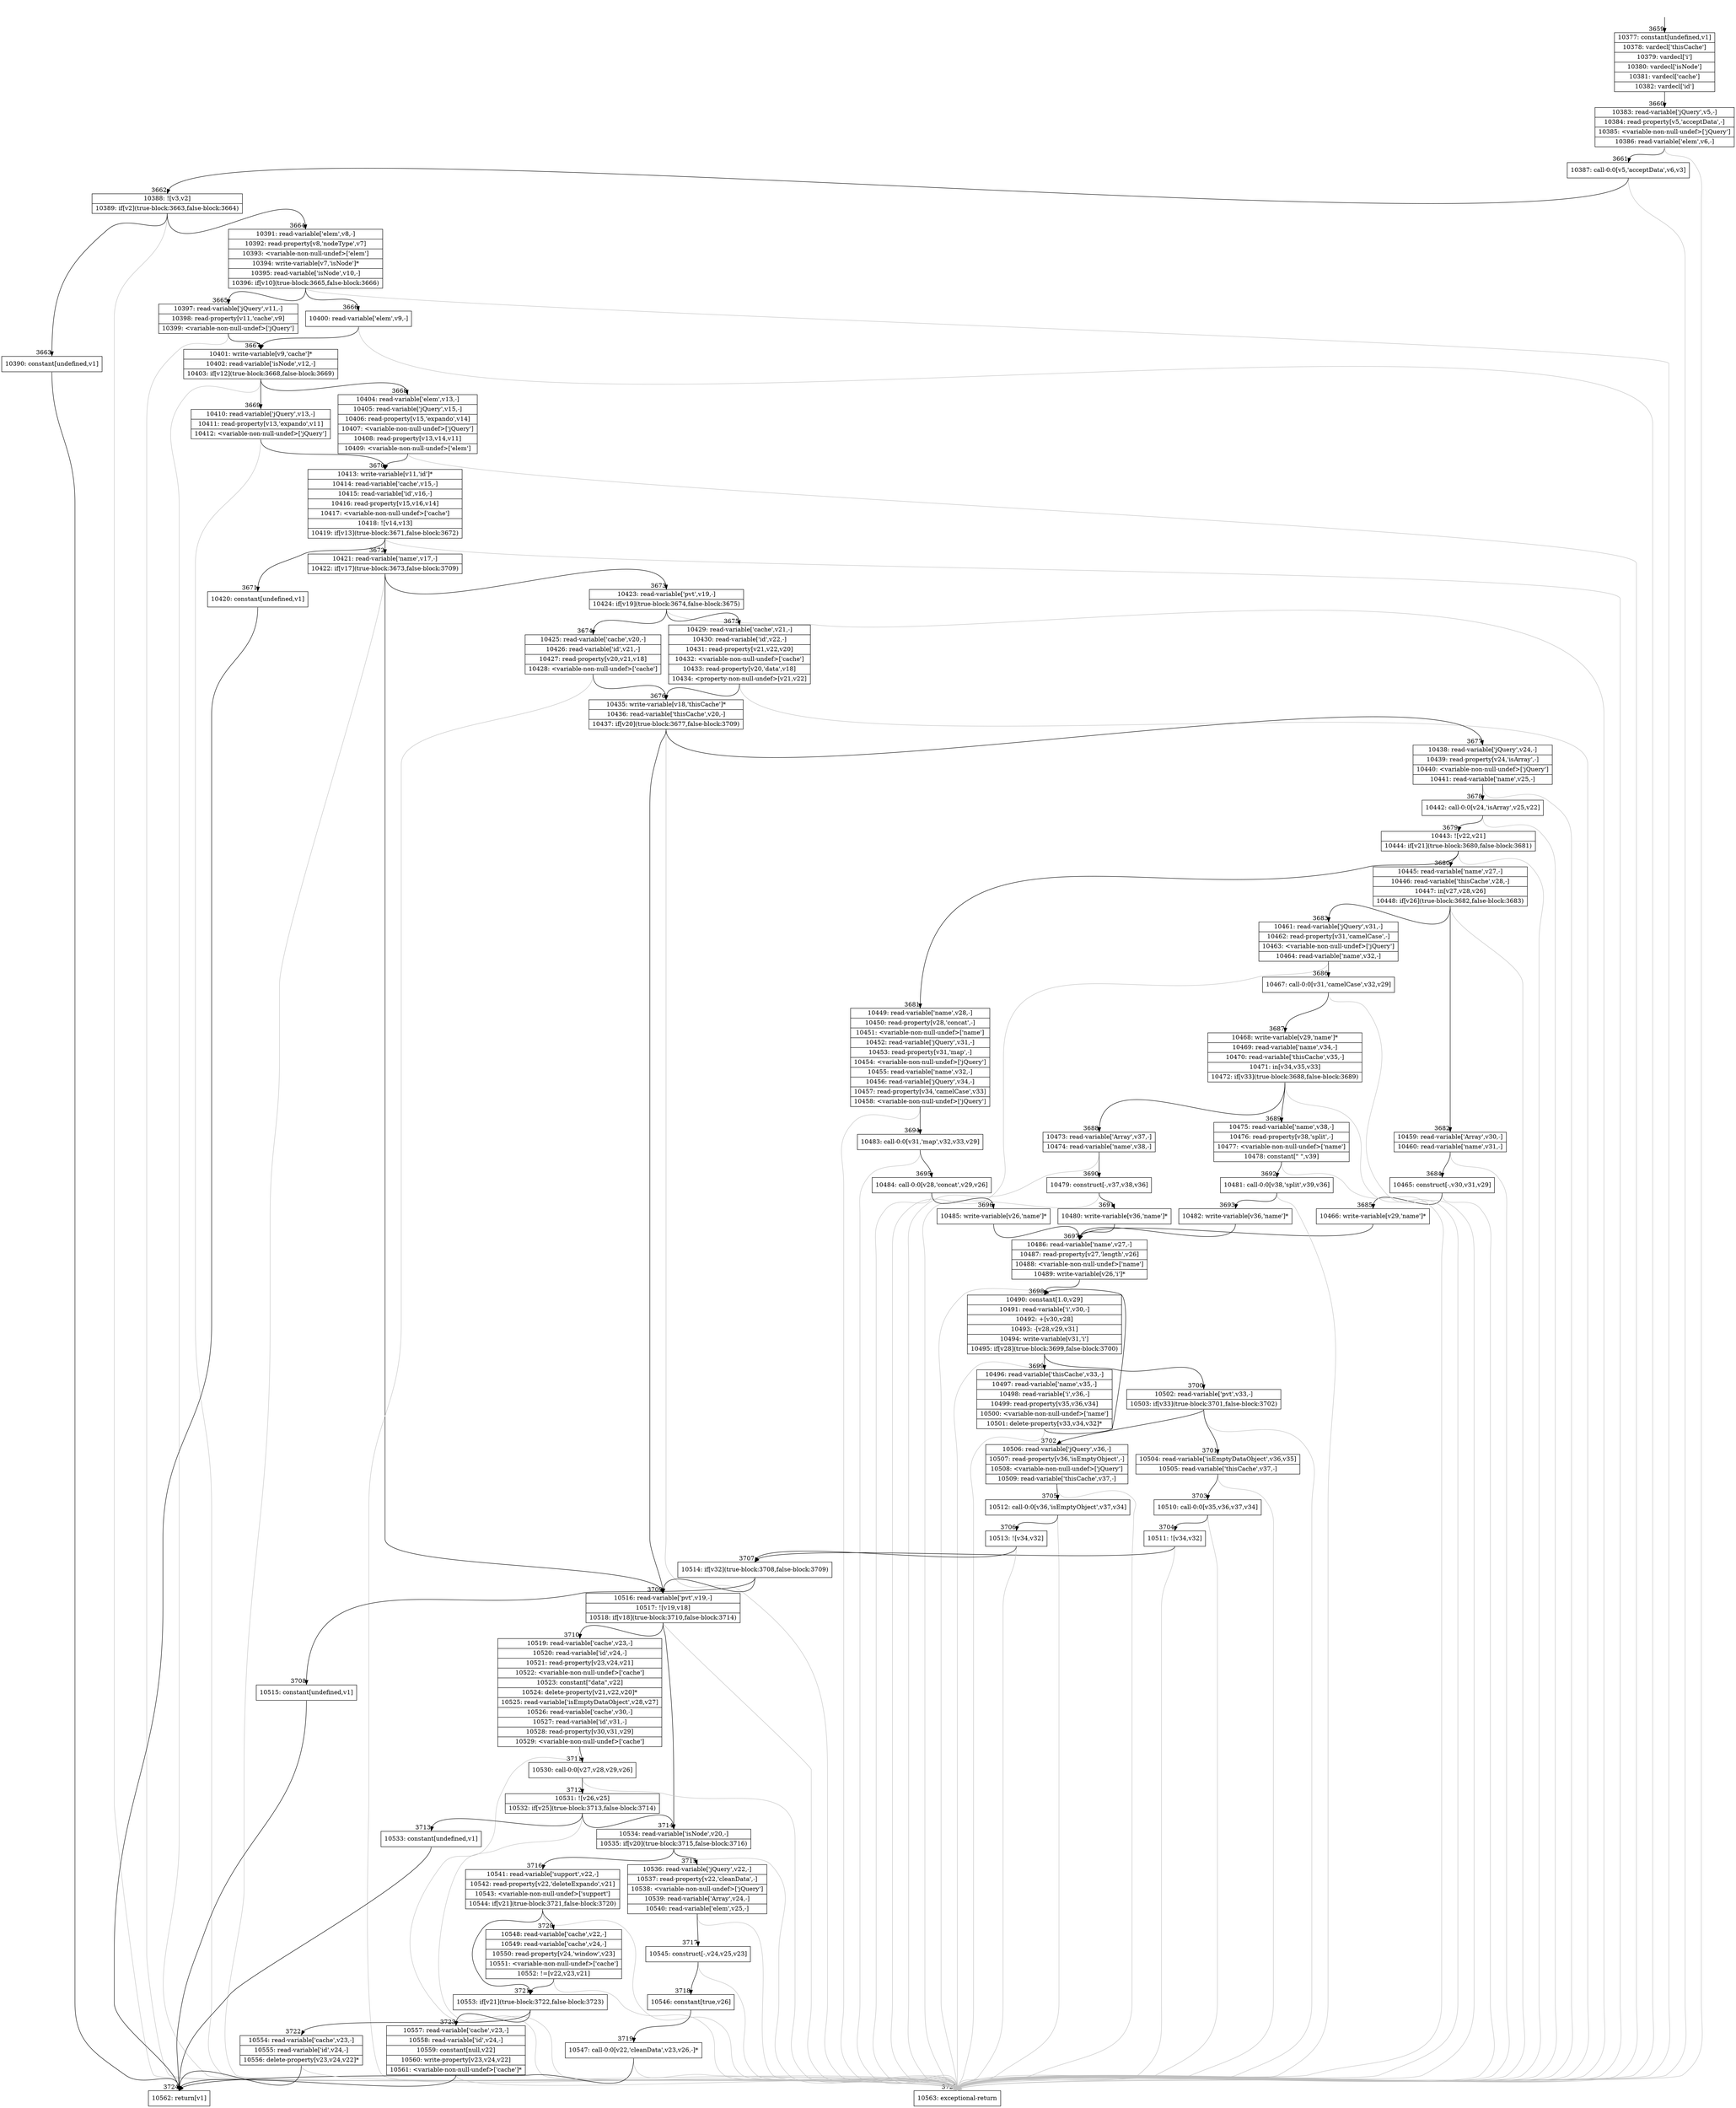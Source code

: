 digraph {
rankdir="TD"
BB_entry244[shape=none,label=""];
BB_entry244 -> BB3659 [tailport=s, headport=n, headlabel="    3659"]
BB3659 [shape=record label="{10377: constant[undefined,v1]|10378: vardecl['thisCache']|10379: vardecl['i']|10380: vardecl['isNode']|10381: vardecl['cache']|10382: vardecl['id']}" ] 
BB3659 -> BB3660 [tailport=s, headport=n, headlabel="      3660"]
BB3660 [shape=record label="{10383: read-variable['jQuery',v5,-]|10384: read-property[v5,'acceptData',-]|10385: \<variable-non-null-undef\>['jQuery']|10386: read-variable['elem',v6,-]}" ] 
BB3660 -> BB3661 [tailport=s, headport=n, headlabel="      3661"]
BB3660 -> BB3725 [tailport=s, headport=n, color=gray, headlabel="      3725"]
BB3661 [shape=record label="{10387: call-0:0[v5,'acceptData',v6,v3]}" ] 
BB3661 -> BB3662 [tailport=s, headport=n, headlabel="      3662"]
BB3661 -> BB3725 [tailport=s, headport=n, color=gray]
BB3662 [shape=record label="{10388: ![v3,v2]|10389: if[v2](true-block:3663,false-block:3664)}" ] 
BB3662 -> BB3663 [tailport=s, headport=n, headlabel="      3663"]
BB3662 -> BB3664 [tailport=s, headport=n, headlabel="      3664"]
BB3662 -> BB3725 [tailport=s, headport=n, color=gray]
BB3663 [shape=record label="{10390: constant[undefined,v1]}" ] 
BB3663 -> BB3724 [tailport=s, headport=n, headlabel="      3724"]
BB3664 [shape=record label="{10391: read-variable['elem',v8,-]|10392: read-property[v8,'nodeType',v7]|10393: \<variable-non-null-undef\>['elem']|10394: write-variable[v7,'isNode']*|10395: read-variable['isNode',v10,-]|10396: if[v10](true-block:3665,false-block:3666)}" ] 
BB3664 -> BB3665 [tailport=s, headport=n, headlabel="      3665"]
BB3664 -> BB3666 [tailport=s, headport=n, headlabel="      3666"]
BB3664 -> BB3725 [tailport=s, headport=n, color=gray]
BB3665 [shape=record label="{10397: read-variable['jQuery',v11,-]|10398: read-property[v11,'cache',v9]|10399: \<variable-non-null-undef\>['jQuery']}" ] 
BB3665 -> BB3667 [tailport=s, headport=n, headlabel="      3667"]
BB3665 -> BB3725 [tailport=s, headport=n, color=gray]
BB3666 [shape=record label="{10400: read-variable['elem',v9,-]}" ] 
BB3666 -> BB3667 [tailport=s, headport=n]
BB3666 -> BB3725 [tailport=s, headport=n, color=gray]
BB3667 [shape=record label="{10401: write-variable[v9,'cache']*|10402: read-variable['isNode',v12,-]|10403: if[v12](true-block:3668,false-block:3669)}" ] 
BB3667 -> BB3668 [tailport=s, headport=n, headlabel="      3668"]
BB3667 -> BB3669 [tailport=s, headport=n, headlabel="      3669"]
BB3667 -> BB3725 [tailport=s, headport=n, color=gray]
BB3668 [shape=record label="{10404: read-variable['elem',v13,-]|10405: read-variable['jQuery',v15,-]|10406: read-property[v15,'expando',v14]|10407: \<variable-non-null-undef\>['jQuery']|10408: read-property[v13,v14,v11]|10409: \<variable-non-null-undef\>['elem']}" ] 
BB3668 -> BB3670 [tailport=s, headport=n, headlabel="      3670"]
BB3668 -> BB3725 [tailport=s, headport=n, color=gray]
BB3669 [shape=record label="{10410: read-variable['jQuery',v13,-]|10411: read-property[v13,'expando',v11]|10412: \<variable-non-null-undef\>['jQuery']}" ] 
BB3669 -> BB3670 [tailport=s, headport=n]
BB3669 -> BB3725 [tailport=s, headport=n, color=gray]
BB3670 [shape=record label="{10413: write-variable[v11,'id']*|10414: read-variable['cache',v15,-]|10415: read-variable['id',v16,-]|10416: read-property[v15,v16,v14]|10417: \<variable-non-null-undef\>['cache']|10418: ![v14,v13]|10419: if[v13](true-block:3671,false-block:3672)}" ] 
BB3670 -> BB3671 [tailport=s, headport=n, headlabel="      3671"]
BB3670 -> BB3672 [tailport=s, headport=n, headlabel="      3672"]
BB3670 -> BB3725 [tailport=s, headport=n, color=gray]
BB3671 [shape=record label="{10420: constant[undefined,v1]}" ] 
BB3671 -> BB3724 [tailport=s, headport=n]
BB3672 [shape=record label="{10421: read-variable['name',v17,-]|10422: if[v17](true-block:3673,false-block:3709)}" ] 
BB3672 -> BB3673 [tailport=s, headport=n, headlabel="      3673"]
BB3672 -> BB3709 [tailport=s, headport=n, headlabel="      3709"]
BB3672 -> BB3725 [tailport=s, headport=n, color=gray]
BB3673 [shape=record label="{10423: read-variable['pvt',v19,-]|10424: if[v19](true-block:3674,false-block:3675)}" ] 
BB3673 -> BB3674 [tailport=s, headport=n, headlabel="      3674"]
BB3673 -> BB3675 [tailport=s, headport=n, headlabel="      3675"]
BB3673 -> BB3725 [tailport=s, headport=n, color=gray]
BB3674 [shape=record label="{10425: read-variable['cache',v20,-]|10426: read-variable['id',v21,-]|10427: read-property[v20,v21,v18]|10428: \<variable-non-null-undef\>['cache']}" ] 
BB3674 -> BB3676 [tailport=s, headport=n, headlabel="      3676"]
BB3674 -> BB3725 [tailport=s, headport=n, color=gray]
BB3675 [shape=record label="{10429: read-variable['cache',v21,-]|10430: read-variable['id',v22,-]|10431: read-property[v21,v22,v20]|10432: \<variable-non-null-undef\>['cache']|10433: read-property[v20,'data',v18]|10434: \<property-non-null-undef\>[v21,v22]}" ] 
BB3675 -> BB3676 [tailport=s, headport=n]
BB3675 -> BB3725 [tailport=s, headport=n, color=gray]
BB3676 [shape=record label="{10435: write-variable[v18,'thisCache']*|10436: read-variable['thisCache',v20,-]|10437: if[v20](true-block:3677,false-block:3709)}" ] 
BB3676 -> BB3677 [tailport=s, headport=n, headlabel="      3677"]
BB3676 -> BB3709 [tailport=s, headport=n]
BB3676 -> BB3725 [tailport=s, headport=n, color=gray]
BB3677 [shape=record label="{10438: read-variable['jQuery',v24,-]|10439: read-property[v24,'isArray',-]|10440: \<variable-non-null-undef\>['jQuery']|10441: read-variable['name',v25,-]}" ] 
BB3677 -> BB3678 [tailport=s, headport=n, headlabel="      3678"]
BB3677 -> BB3725 [tailport=s, headport=n, color=gray]
BB3678 [shape=record label="{10442: call-0:0[v24,'isArray',v25,v22]}" ] 
BB3678 -> BB3679 [tailport=s, headport=n, headlabel="      3679"]
BB3678 -> BB3725 [tailport=s, headport=n, color=gray]
BB3679 [shape=record label="{10443: ![v22,v21]|10444: if[v21](true-block:3680,false-block:3681)}" ] 
BB3679 -> BB3680 [tailport=s, headport=n, headlabel="      3680"]
BB3679 -> BB3681 [tailport=s, headport=n, headlabel="      3681"]
BB3679 -> BB3725 [tailport=s, headport=n, color=gray]
BB3680 [shape=record label="{10445: read-variable['name',v27,-]|10446: read-variable['thisCache',v28,-]|10447: in[v27,v28,v26]|10448: if[v26](true-block:3682,false-block:3683)}" ] 
BB3680 -> BB3682 [tailport=s, headport=n, headlabel="      3682"]
BB3680 -> BB3683 [tailport=s, headport=n, headlabel="      3683"]
BB3680 -> BB3725 [tailport=s, headport=n, color=gray]
BB3681 [shape=record label="{10449: read-variable['name',v28,-]|10450: read-property[v28,'concat',-]|10451: \<variable-non-null-undef\>['name']|10452: read-variable['jQuery',v31,-]|10453: read-property[v31,'map',-]|10454: \<variable-non-null-undef\>['jQuery']|10455: read-variable['name',v32,-]|10456: read-variable['jQuery',v34,-]|10457: read-property[v34,'camelCase',v33]|10458: \<variable-non-null-undef\>['jQuery']}" ] 
BB3681 -> BB3694 [tailport=s, headport=n, headlabel="      3694"]
BB3681 -> BB3725 [tailport=s, headport=n, color=gray]
BB3682 [shape=record label="{10459: read-variable['Array',v30,-]|10460: read-variable['name',v31,-]}" ] 
BB3682 -> BB3684 [tailport=s, headport=n, headlabel="      3684"]
BB3682 -> BB3725 [tailport=s, headport=n, color=gray]
BB3683 [shape=record label="{10461: read-variable['jQuery',v31,-]|10462: read-property[v31,'camelCase',-]|10463: \<variable-non-null-undef\>['jQuery']|10464: read-variable['name',v32,-]}" ] 
BB3683 -> BB3686 [tailport=s, headport=n, headlabel="      3686"]
BB3683 -> BB3725 [tailport=s, headport=n, color=gray]
BB3684 [shape=record label="{10465: construct[-,v30,v31,v29]}" ] 
BB3684 -> BB3685 [tailport=s, headport=n, headlabel="      3685"]
BB3684 -> BB3725 [tailport=s, headport=n, color=gray]
BB3685 [shape=record label="{10466: write-variable[v29,'name']*}" ] 
BB3685 -> BB3697 [tailport=s, headport=n, headlabel="      3697"]
BB3686 [shape=record label="{10467: call-0:0[v31,'camelCase',v32,v29]}" ] 
BB3686 -> BB3687 [tailport=s, headport=n, headlabel="      3687"]
BB3686 -> BB3725 [tailport=s, headport=n, color=gray]
BB3687 [shape=record label="{10468: write-variable[v29,'name']*|10469: read-variable['name',v34,-]|10470: read-variable['thisCache',v35,-]|10471: in[v34,v35,v33]|10472: if[v33](true-block:3688,false-block:3689)}" ] 
BB3687 -> BB3688 [tailport=s, headport=n, headlabel="      3688"]
BB3687 -> BB3689 [tailport=s, headport=n, headlabel="      3689"]
BB3687 -> BB3725 [tailport=s, headport=n, color=gray]
BB3688 [shape=record label="{10473: read-variable['Array',v37,-]|10474: read-variable['name',v38,-]}" ] 
BB3688 -> BB3690 [tailport=s, headport=n, headlabel="      3690"]
BB3688 -> BB3725 [tailport=s, headport=n, color=gray]
BB3689 [shape=record label="{10475: read-variable['name',v38,-]|10476: read-property[v38,'split',-]|10477: \<variable-non-null-undef\>['name']|10478: constant[\" \",v39]}" ] 
BB3689 -> BB3692 [tailport=s, headport=n, headlabel="      3692"]
BB3689 -> BB3725 [tailport=s, headport=n, color=gray]
BB3690 [shape=record label="{10479: construct[-,v37,v38,v36]}" ] 
BB3690 -> BB3691 [tailport=s, headport=n, headlabel="      3691"]
BB3690 -> BB3725 [tailport=s, headport=n, color=gray]
BB3691 [shape=record label="{10480: write-variable[v36,'name']*}" ] 
BB3691 -> BB3697 [tailport=s, headport=n]
BB3692 [shape=record label="{10481: call-0:0[v38,'split',v39,v36]}" ] 
BB3692 -> BB3693 [tailport=s, headport=n, headlabel="      3693"]
BB3692 -> BB3725 [tailport=s, headport=n, color=gray]
BB3693 [shape=record label="{10482: write-variable[v36,'name']*}" ] 
BB3693 -> BB3697 [tailport=s, headport=n]
BB3694 [shape=record label="{10483: call-0:0[v31,'map',v32,v33,v29]}" ] 
BB3694 -> BB3695 [tailport=s, headport=n, headlabel="      3695"]
BB3694 -> BB3725 [tailport=s, headport=n, color=gray]
BB3695 [shape=record label="{10484: call-0:0[v28,'concat',v29,v26]}" ] 
BB3695 -> BB3696 [tailport=s, headport=n, headlabel="      3696"]
BB3695 -> BB3725 [tailport=s, headport=n, color=gray]
BB3696 [shape=record label="{10485: write-variable[v26,'name']*}" ] 
BB3696 -> BB3697 [tailport=s, headport=n]
BB3697 [shape=record label="{10486: read-variable['name',v27,-]|10487: read-property[v27,'length',v26]|10488: \<variable-non-null-undef\>['name']|10489: write-variable[v26,'i']*}" ] 
BB3697 -> BB3698 [tailport=s, headport=n, headlabel="      3698"]
BB3697 -> BB3725 [tailport=s, headport=n, color=gray]
BB3698 [shape=record label="{10490: constant[1.0,v29]|10491: read-variable['i',v30,-]|10492: +[v30,v28]|10493: -[v28,v29,v31]|10494: write-variable[v31,'i']|10495: if[v28](true-block:3699,false-block:3700)}" ] 
BB3698 -> BB3699 [tailport=s, headport=n, headlabel="      3699"]
BB3698 -> BB3700 [tailport=s, headport=n, headlabel="      3700"]
BB3698 -> BB3725 [tailport=s, headport=n, color=gray]
BB3699 [shape=record label="{10496: read-variable['thisCache',v33,-]|10497: read-variable['name',v35,-]|10498: read-variable['i',v36,-]|10499: read-property[v35,v36,v34]|10500: \<variable-non-null-undef\>['name']|10501: delete-property[v33,v34,v32]*}" ] 
BB3699 -> BB3698 [tailport=s, headport=n]
BB3699 -> BB3725 [tailport=s, headport=n, color=gray]
BB3700 [shape=record label="{10502: read-variable['pvt',v33,-]|10503: if[v33](true-block:3701,false-block:3702)}" ] 
BB3700 -> BB3701 [tailport=s, headport=n, headlabel="      3701"]
BB3700 -> BB3702 [tailport=s, headport=n, headlabel="      3702"]
BB3700 -> BB3725 [tailport=s, headport=n, color=gray]
BB3701 [shape=record label="{10504: read-variable['isEmptyDataObject',v36,v35]|10505: read-variable['thisCache',v37,-]}" ] 
BB3701 -> BB3703 [tailport=s, headport=n, headlabel="      3703"]
BB3701 -> BB3725 [tailport=s, headport=n, color=gray]
BB3702 [shape=record label="{10506: read-variable['jQuery',v36,-]|10507: read-property[v36,'isEmptyObject',-]|10508: \<variable-non-null-undef\>['jQuery']|10509: read-variable['thisCache',v37,-]}" ] 
BB3702 -> BB3705 [tailport=s, headport=n, headlabel="      3705"]
BB3702 -> BB3725 [tailport=s, headport=n, color=gray]
BB3703 [shape=record label="{10510: call-0:0[v35,v36,v37,v34]}" ] 
BB3703 -> BB3704 [tailport=s, headport=n, headlabel="      3704"]
BB3703 -> BB3725 [tailport=s, headport=n, color=gray]
BB3704 [shape=record label="{10511: ![v34,v32]}" ] 
BB3704 -> BB3707 [tailport=s, headport=n, headlabel="      3707"]
BB3704 -> BB3725 [tailport=s, headport=n, color=gray]
BB3705 [shape=record label="{10512: call-0:0[v36,'isEmptyObject',v37,v34]}" ] 
BB3705 -> BB3706 [tailport=s, headport=n, headlabel="      3706"]
BB3705 -> BB3725 [tailport=s, headport=n, color=gray]
BB3706 [shape=record label="{10513: ![v34,v32]}" ] 
BB3706 -> BB3707 [tailport=s, headport=n]
BB3706 -> BB3725 [tailport=s, headport=n, color=gray]
BB3707 [shape=record label="{10514: if[v32](true-block:3708,false-block:3709)}" ] 
BB3707 -> BB3708 [tailport=s, headport=n, headlabel="      3708"]
BB3707 -> BB3709 [tailport=s, headport=n]
BB3708 [shape=record label="{10515: constant[undefined,v1]}" ] 
BB3708 -> BB3724 [tailport=s, headport=n]
BB3709 [shape=record label="{10516: read-variable['pvt',v19,-]|10517: ![v19,v18]|10518: if[v18](true-block:3710,false-block:3714)}" ] 
BB3709 -> BB3710 [tailport=s, headport=n, headlabel="      3710"]
BB3709 -> BB3714 [tailport=s, headport=n, headlabel="      3714"]
BB3709 -> BB3725 [tailport=s, headport=n, color=gray]
BB3710 [shape=record label="{10519: read-variable['cache',v23,-]|10520: read-variable['id',v24,-]|10521: read-property[v23,v24,v21]|10522: \<variable-non-null-undef\>['cache']|10523: constant[\"data\",v22]|10524: delete-property[v21,v22,v20]*|10525: read-variable['isEmptyDataObject',v28,v27]|10526: read-variable['cache',v30,-]|10527: read-variable['id',v31,-]|10528: read-property[v30,v31,v29]|10529: \<variable-non-null-undef\>['cache']}" ] 
BB3710 -> BB3711 [tailport=s, headport=n, headlabel="      3711"]
BB3710 -> BB3725 [tailport=s, headport=n, color=gray]
BB3711 [shape=record label="{10530: call-0:0[v27,v28,v29,v26]}" ] 
BB3711 -> BB3712 [tailport=s, headport=n, headlabel="      3712"]
BB3711 -> BB3725 [tailport=s, headport=n, color=gray]
BB3712 [shape=record label="{10531: ![v26,v25]|10532: if[v25](true-block:3713,false-block:3714)}" ] 
BB3712 -> BB3713 [tailport=s, headport=n, headlabel="      3713"]
BB3712 -> BB3714 [tailport=s, headport=n]
BB3712 -> BB3725 [tailport=s, headport=n, color=gray]
BB3713 [shape=record label="{10533: constant[undefined,v1]}" ] 
BB3713 -> BB3724 [tailport=s, headport=n]
BB3714 [shape=record label="{10534: read-variable['isNode',v20,-]|10535: if[v20](true-block:3715,false-block:3716)}" ] 
BB3714 -> BB3715 [tailport=s, headport=n, headlabel="      3715"]
BB3714 -> BB3716 [tailport=s, headport=n, headlabel="      3716"]
BB3714 -> BB3725 [tailport=s, headport=n, color=gray]
BB3715 [shape=record label="{10536: read-variable['jQuery',v22,-]|10537: read-property[v22,'cleanData',-]|10538: \<variable-non-null-undef\>['jQuery']|10539: read-variable['Array',v24,-]|10540: read-variable['elem',v25,-]}" ] 
BB3715 -> BB3717 [tailport=s, headport=n, headlabel="      3717"]
BB3715 -> BB3725 [tailport=s, headport=n, color=gray]
BB3716 [shape=record label="{10541: read-variable['support',v22,-]|10542: read-property[v22,'deleteExpando',v21]|10543: \<variable-non-null-undef\>['support']|10544: if[v21](true-block:3721,false-block:3720)}" ] 
BB3716 -> BB3721 [tailport=s, headport=n, headlabel="      3721"]
BB3716 -> BB3720 [tailport=s, headport=n, headlabel="      3720"]
BB3716 -> BB3725 [tailport=s, headport=n, color=gray]
BB3717 [shape=record label="{10545: construct[-,v24,v25,v23]}" ] 
BB3717 -> BB3718 [tailport=s, headport=n, headlabel="      3718"]
BB3717 -> BB3725 [tailport=s, headport=n, color=gray]
BB3718 [shape=record label="{10546: constant[true,v26]}" ] 
BB3718 -> BB3719 [tailport=s, headport=n, headlabel="      3719"]
BB3719 [shape=record label="{10547: call-0:0[v22,'cleanData',v23,v26,-]*}" ] 
BB3719 -> BB3724 [tailport=s, headport=n]
BB3719 -> BB3725 [tailport=s, headport=n, color=gray]
BB3720 [shape=record label="{10548: read-variable['cache',v22,-]|10549: read-variable['cache',v24,-]|10550: read-property[v24,'window',v23]|10551: \<variable-non-null-undef\>['cache']|10552: !=[v22,v23,v21]}" ] 
BB3720 -> BB3721 [tailport=s, headport=n]
BB3720 -> BB3725 [tailport=s, headport=n, color=gray]
BB3721 [shape=record label="{10553: if[v21](true-block:3722,false-block:3723)}" ] 
BB3721 -> BB3722 [tailport=s, headport=n, headlabel="      3722"]
BB3721 -> BB3723 [tailport=s, headport=n, headlabel="      3723"]
BB3722 [shape=record label="{10554: read-variable['cache',v23,-]|10555: read-variable['id',v24,-]|10556: delete-property[v23,v24,v22]*}" ] 
BB3722 -> BB3724 [tailport=s, headport=n]
BB3722 -> BB3725 [tailport=s, headport=n, color=gray]
BB3723 [shape=record label="{10557: read-variable['cache',v23,-]|10558: read-variable['id',v24,-]|10559: constant[null,v22]|10560: write-property[v23,v24,v22]|10561: \<variable-non-null-undef\>['cache']*}" ] 
BB3723 -> BB3724 [tailport=s, headport=n]
BB3723 -> BB3725 [tailport=s, headport=n, color=gray]
BB3724 [shape=record label="{10562: return[v1]}" ] 
BB3725 [shape=record label="{10563: exceptional-return}" ] 
}
